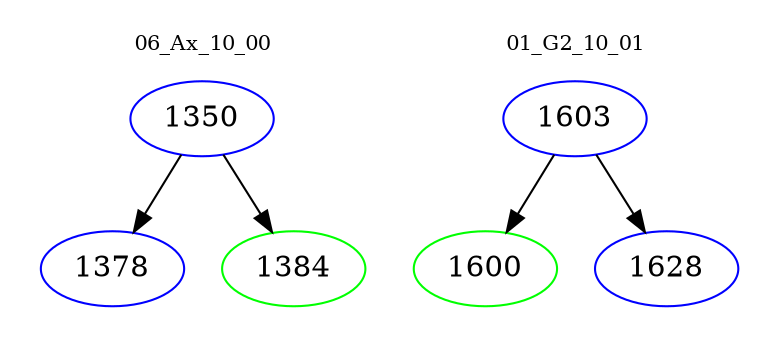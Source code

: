 digraph{
subgraph cluster_0 {
color = white
label = "06_Ax_10_00";
fontsize=10;
T0_1350 [label="1350", color="blue"]
T0_1350 -> T0_1378 [color="black"]
T0_1378 [label="1378", color="blue"]
T0_1350 -> T0_1384 [color="black"]
T0_1384 [label="1384", color="green"]
}
subgraph cluster_1 {
color = white
label = "01_G2_10_01";
fontsize=10;
T1_1603 [label="1603", color="blue"]
T1_1603 -> T1_1600 [color="black"]
T1_1600 [label="1600", color="green"]
T1_1603 -> T1_1628 [color="black"]
T1_1628 [label="1628", color="blue"]
}
}
